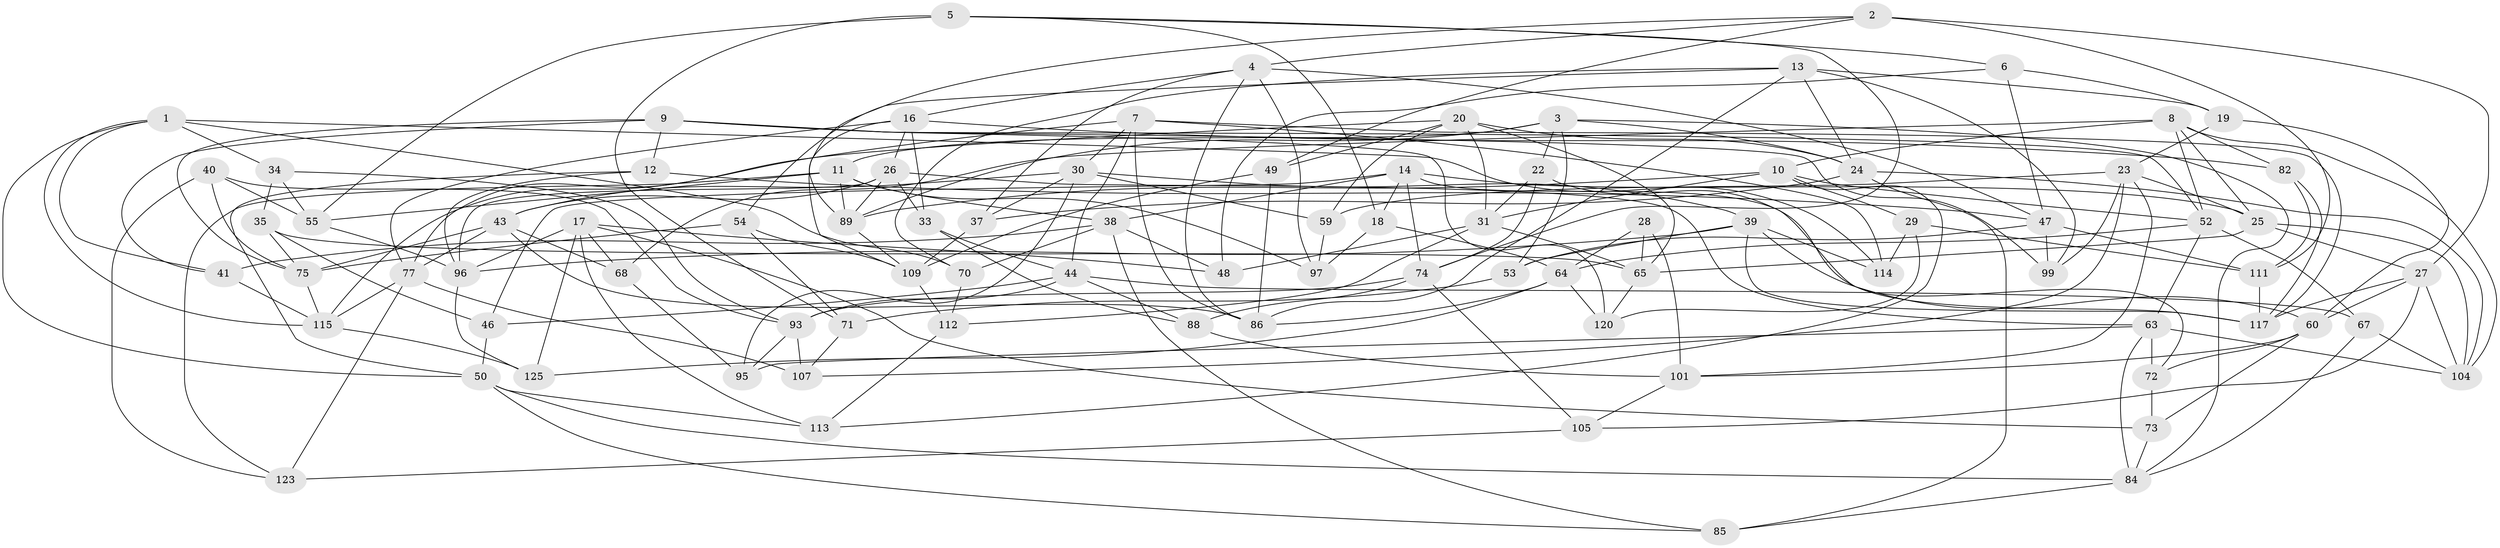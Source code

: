 // Generated by graph-tools (version 1.1) at 2025/24/03/03/25 07:24:25]
// undirected, 87 vertices, 219 edges
graph export_dot {
graph [start="1"]
  node [color=gray90,style=filled];
  1 [super="+130"];
  2 [super="+80"];
  3 [super="+83"];
  4 [super="+51"];
  5 [super="+135"];
  6;
  7 [super="+62"];
  8 [super="+66"];
  9 [super="+15"];
  10 [super="+76"];
  11 [super="+106"];
  12;
  13 [super="+116"];
  14 [super="+32"];
  16 [super="+90"];
  17 [super="+21"];
  18;
  19;
  20 [super="+45"];
  22;
  23 [super="+128"];
  24 [super="+100"];
  25 [super="+132"];
  26 [super="+36"];
  27 [super="+92"];
  28;
  29;
  30 [super="+58"];
  31 [super="+42"];
  33;
  34;
  35;
  37;
  38 [super="+94"];
  39 [super="+61"];
  40;
  41;
  43 [super="+56"];
  44 [super="+57"];
  46;
  47 [super="+78"];
  48;
  49;
  50 [super="+69"];
  52 [super="+81"];
  53;
  54;
  55 [super="+108"];
  59;
  60 [super="+103"];
  63 [super="+102"];
  64 [super="+91"];
  65 [super="+121"];
  67;
  68;
  70;
  71;
  72;
  73;
  74 [super="+79"];
  75 [super="+134"];
  77 [super="+126"];
  82;
  84 [super="+129"];
  85;
  86 [super="+87"];
  88;
  89 [super="+131"];
  93 [super="+98"];
  95;
  96 [super="+127"];
  97;
  99;
  101 [super="+124"];
  104 [super="+133"];
  105;
  107;
  109 [super="+110"];
  111 [super="+119"];
  112;
  113;
  114;
  115 [super="+118"];
  117 [super="+122"];
  120;
  123;
  125;
  1 -- 50;
  1 -- 114;
  1 -- 34;
  1 -- 70;
  1 -- 41;
  1 -- 115;
  2 -- 111 [weight=2];
  2 -- 89;
  2 -- 4;
  2 -- 49;
  2 -- 27;
  3 -- 11;
  3 -- 24;
  3 -- 89;
  3 -- 53;
  3 -- 22;
  3 -- 84;
  4 -- 16;
  4 -- 97;
  4 -- 37;
  4 -- 86;
  4 -- 47;
  5 -- 18;
  5 -- 71;
  5 -- 6;
  5 -- 55 [weight=2];
  5 -- 74;
  6 -- 19;
  6 -- 48;
  6 -- 47;
  7 -- 117;
  7 -- 44;
  7 -- 86;
  7 -- 114;
  7 -- 77;
  7 -- 30;
  8 -- 104;
  8 -- 52;
  8 -- 25;
  8 -- 82;
  8 -- 68;
  8 -- 10;
  9 -- 12;
  9 -- 52;
  9 -- 99;
  9 -- 120;
  9 -- 75;
  9 -- 41;
  10 -- 89;
  10 -- 31;
  10 -- 29;
  10 -- 113;
  10 -- 52;
  11 -- 55;
  11 -- 38;
  11 -- 123;
  11 -- 89;
  11 -- 97;
  12 -- 50;
  12 -- 47;
  12 -- 96;
  13 -- 86;
  13 -- 24;
  13 -- 99;
  13 -- 54;
  13 -- 19;
  13 -- 70;
  14 -- 38;
  14 -- 46;
  14 -- 18;
  14 -- 117;
  14 -- 74;
  14 -- 25;
  16 -- 33;
  16 -- 77;
  16 -- 82;
  16 -- 26;
  16 -- 109;
  17 -- 113;
  17 -- 73;
  17 -- 96;
  17 -- 48;
  17 -- 68;
  17 -- 125;
  18 -- 97;
  18 -- 64;
  19 -- 60;
  19 -- 23;
  20 -- 59;
  20 -- 65;
  20 -- 49;
  20 -- 31;
  20 -- 24;
  20 -- 115;
  22 -- 74;
  22 -- 72;
  22 -- 31;
  23 -- 99;
  23 -- 59;
  23 -- 101;
  23 -- 107;
  23 -- 25;
  24 -- 37;
  24 -- 104;
  24 -- 85;
  25 -- 65;
  25 -- 104;
  25 -- 27;
  26 -- 63;
  26 -- 33;
  26 -- 89;
  26 -- 43;
  26 -- 96;
  27 -- 104;
  27 -- 105;
  27 -- 60;
  27 -- 117;
  28 -- 101 [weight=2];
  28 -- 64;
  28 -- 65;
  29 -- 120;
  29 -- 114;
  29 -- 111;
  30 -- 37;
  30 -- 95;
  30 -- 59;
  30 -- 43;
  30 -- 39;
  31 -- 48;
  31 -- 112;
  31 -- 65;
  33 -- 44;
  33 -- 88;
  34 -- 35;
  34 -- 55;
  34 -- 93;
  35 -- 75;
  35 -- 46;
  35 -- 65;
  37 -- 109;
  38 -- 41;
  38 -- 85;
  38 -- 48;
  38 -- 70;
  39 -- 53;
  39 -- 114;
  39 -- 117;
  39 -- 96;
  39 -- 60;
  40 -- 123;
  40 -- 75;
  40 -- 93;
  40 -- 55;
  41 -- 115;
  43 -- 75;
  43 -- 68;
  43 -- 77;
  43 -- 86;
  44 -- 67;
  44 -- 93;
  44 -- 88;
  44 -- 46;
  46 -- 50;
  47 -- 99;
  47 -- 111;
  47 -- 53;
  49 -- 86;
  49 -- 109;
  50 -- 113;
  50 -- 85;
  50 -- 84;
  52 -- 67;
  52 -- 64;
  52 -- 63;
  53 -- 71;
  54 -- 71;
  54 -- 75;
  54 -- 109;
  55 -- 96;
  59 -- 97;
  60 -- 101;
  60 -- 72;
  60 -- 73;
  63 -- 84;
  63 -- 72;
  63 -- 104;
  63 -- 95;
  64 -- 125;
  64 -- 120;
  64 -- 86;
  65 -- 120;
  67 -- 104;
  67 -- 84;
  68 -- 95;
  70 -- 112;
  71 -- 107;
  72 -- 73;
  73 -- 84;
  74 -- 93;
  74 -- 105;
  74 -- 88;
  75 -- 115;
  77 -- 107;
  77 -- 123;
  77 -- 115;
  82 -- 117;
  82 -- 111;
  84 -- 85;
  88 -- 101;
  89 -- 109;
  93 -- 107;
  93 -- 95;
  96 -- 125;
  101 -- 105;
  105 -- 123;
  109 -- 112;
  111 -- 117;
  112 -- 113;
  115 -- 125;
}
